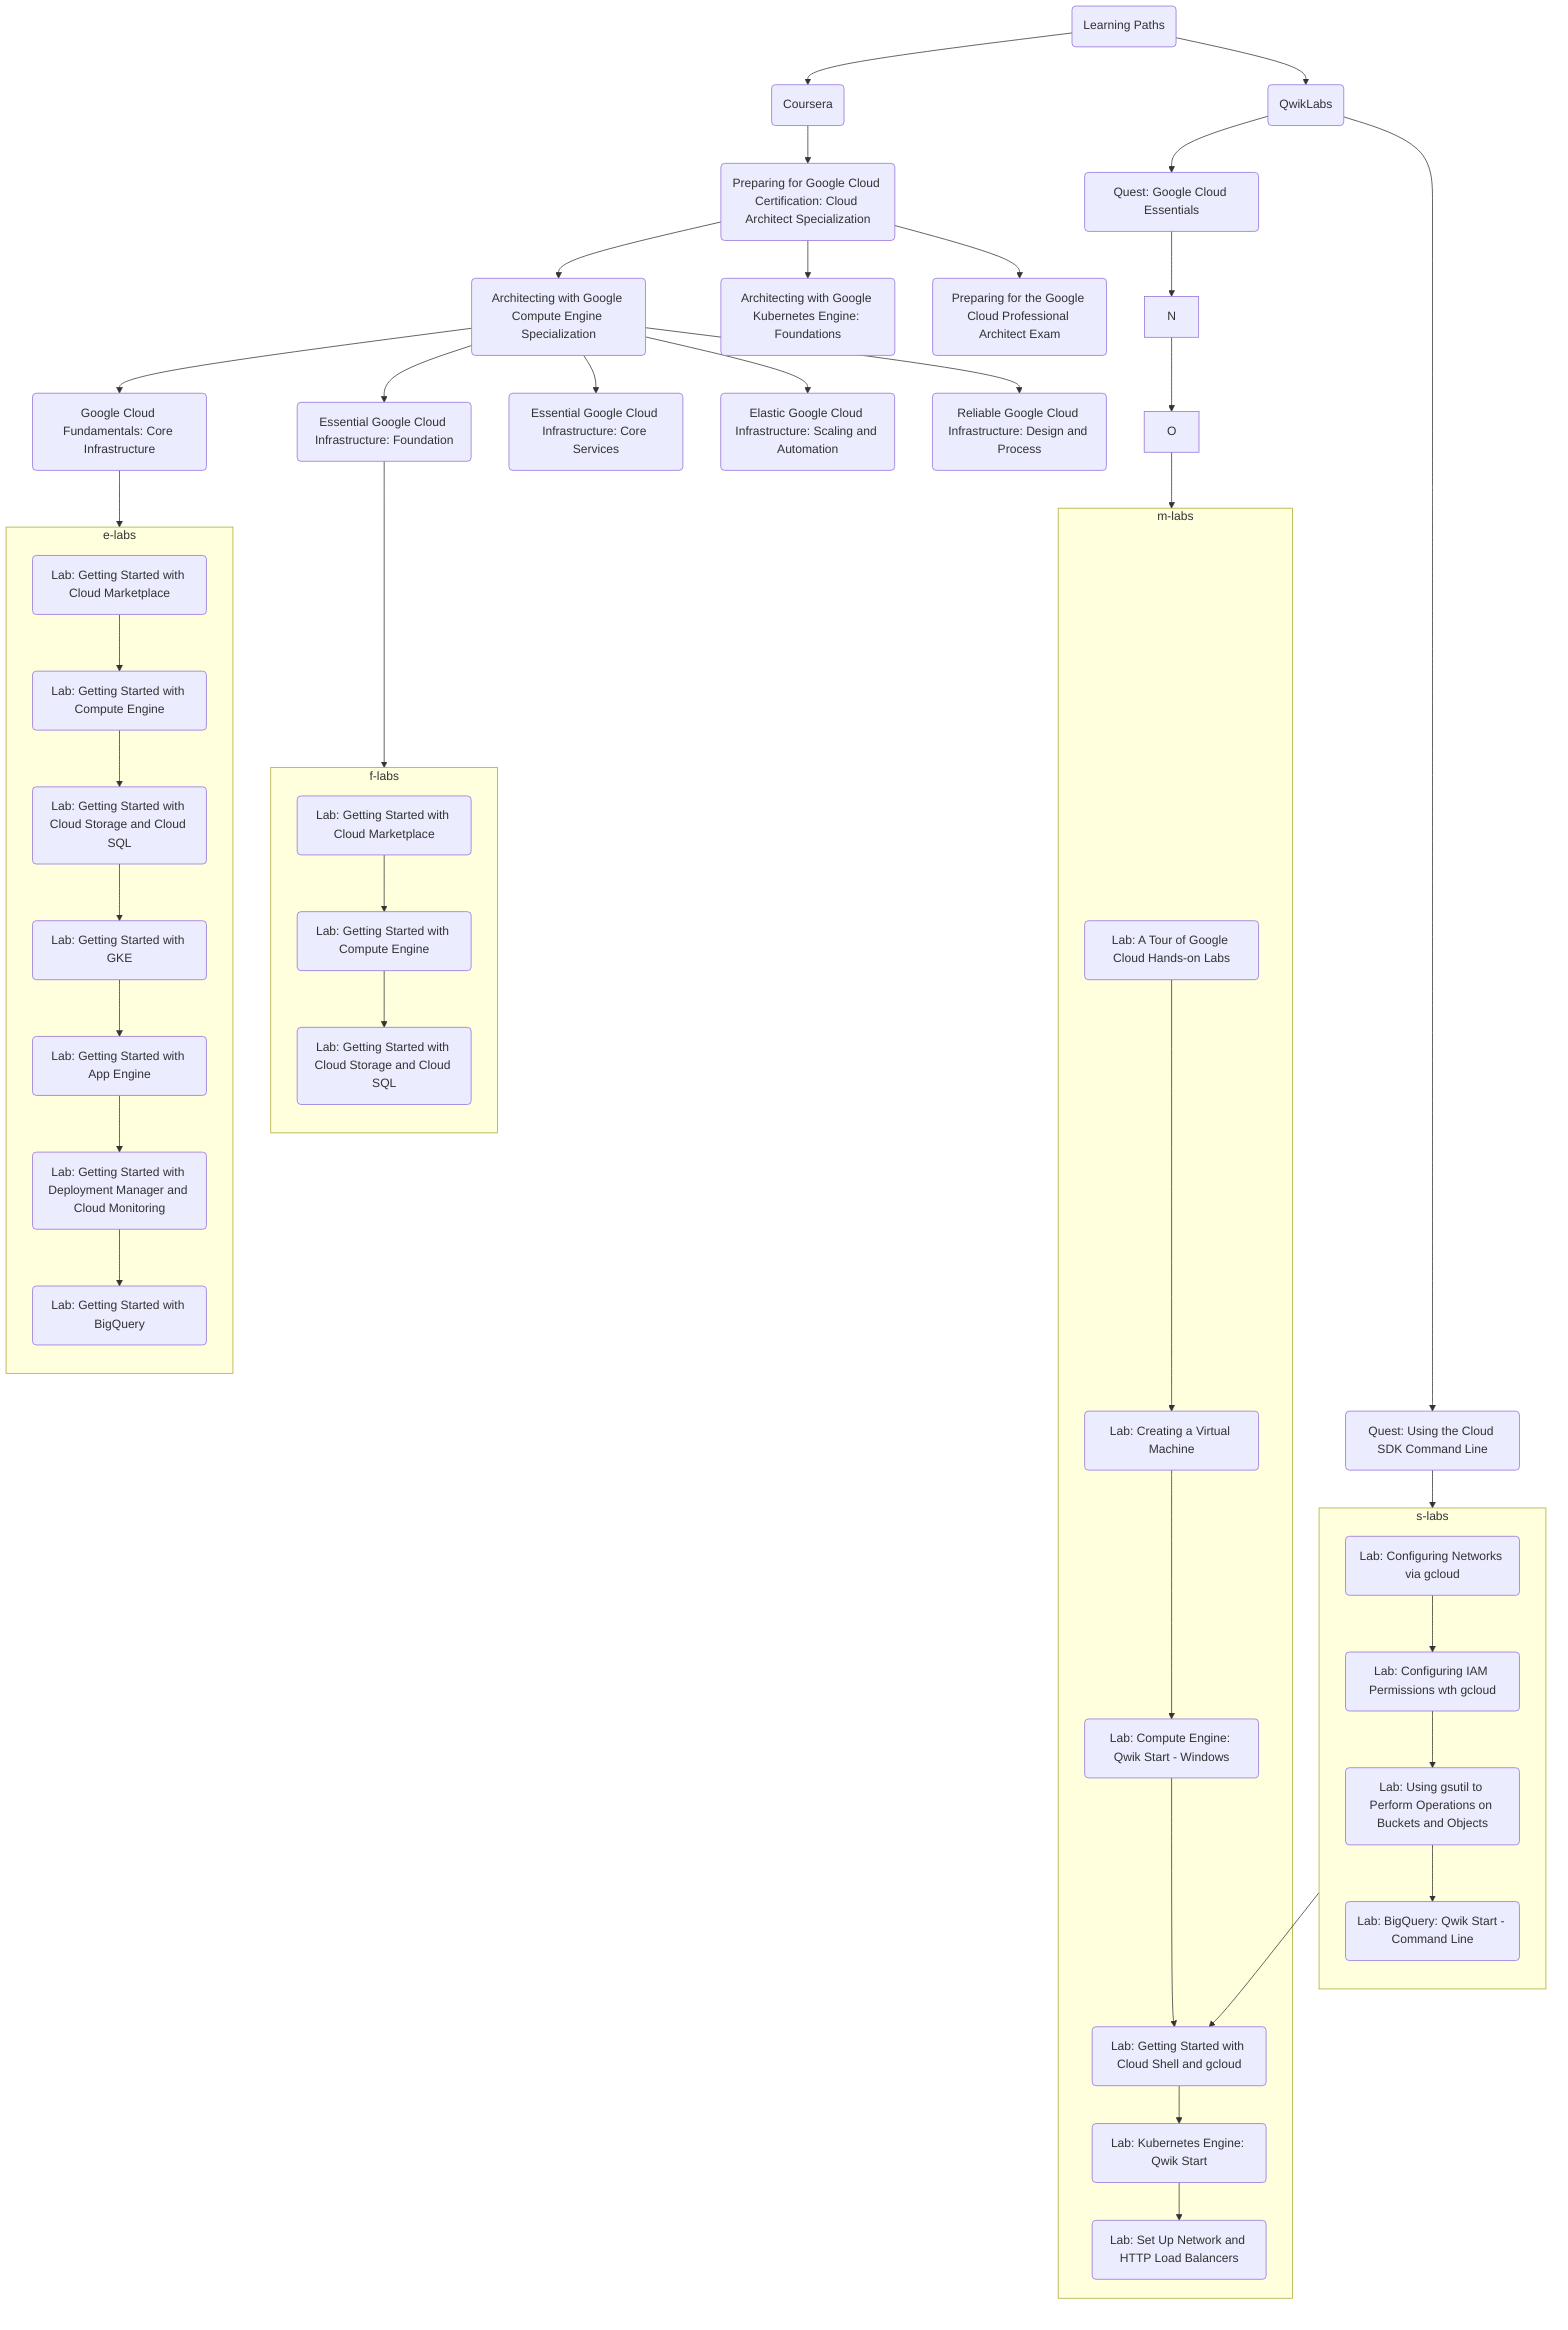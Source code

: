 flowchart TB
	classDef anode fill:#00ff00,stroke:#333,stroke-width:4px,height:50px,width:600px;

	A(Learning Paths) --> B(Coursera)
	B --> C(Preparing for Google Cloud Certification: Cloud Architect Specialization)
	C --> D(Architecting with Google Compute Engine Specialization)
	D --> E(Google Cloud Fundamentals: Core Infrastructure)
	D --> F(Essential Google Cloud Infrastructure: Foundation)
	D --> G(Essential Google Cloud Infrastructure: Core Services)
	D --> H(Elastic Google Cloud Infrastructure: Scaling and Automation)
	D --> I(Reliable Google Cloud Infrastructure: Design and Process)
	C --> J(Architecting with Google Kubernetes Engine: Foundations)
	C --> K(Preparing for the Google Cloud Professional Architect Exam)
	A --> L(QwikLabs)

	subgraph f-labs
	        direction TB
		F1(Lab: Getting Started with Cloud Marketplace)
		F2(Lab: Getting Started with Compute Engine)
		F3(Lab: Getting Started with Cloud Storage and Cloud SQL)
	        F1 --> F2 --> F3
	end
	F --> f-labs

	subgraph e-labs
	        direction TB
		E1(Lab: Getting Started with Cloud Marketplace)
		E2(Lab: Getting Started with Compute Engine)
		E3(Lab: Getting Started with Cloud Storage and Cloud SQL)
		E4(Lab: Getting Started with GKE)
		E5(Lab: Getting Started with App Engine)
		E6(Lab: Getting Started with Deployment Manager and Cloud Monitoring)
		E7(Lab: Getting Started with BigQuery)
	        E1 --> E2 --> E3 --> E4 --> E5 --> E6 --> E7
	end
	E --> e-labs

	subgraph m-labs
	        direction TB
		M1(Lab: A Tour of Google Cloud Hands-on Labs)
		M2(Lab: Creating a Virtual Machine)
		M3(Lab: Compute Engine: Qwik Start - Windows)
		M4(Lab: Getting Started with Cloud Shell and gcloud)
		M5(Lab: Kubernetes Engine: Qwik Start)
		M6(Lab: Set Up Network and HTTP Load Balancers)
		M1 --> M2 --> M3 --> M4 --> M5 --> M6
	end
	L --> M(Quest: Google Cloud Essentials)
	M --> N --> O --> m-labs

	subgraph s-labs
	        direction TB
		S1(Lab: Configuring Networks via gcloud)
		S2(Lab: Configuring IAM Permissions wth gcloud)
		S3(Lab: Using gsutil to Perform Operations on Buckets and Objects)
		S4(Lab: BigQuery: Qwik Start - Command Line)
		S1 --> S2 --> S3 --> S4
	end
	L --> P(Quest: Using the Cloud SDK Command Line)
	P --> s-labs
	s-labs --> M4